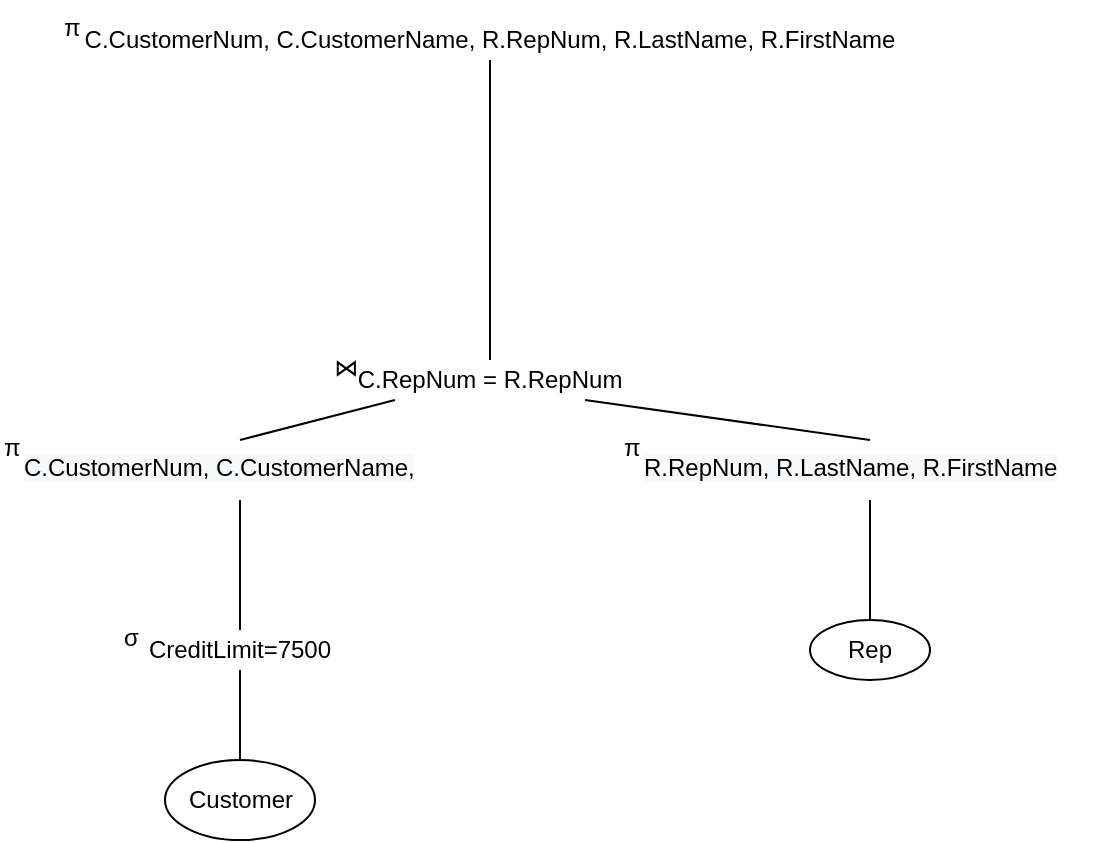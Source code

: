 <mxfile version="13.1.5" type="device"><diagram id="LvIfIVb4AId-aMroaQ3m" name="Page-1"><mxGraphModel dx="934" dy="553" grid="1" gridSize="10" guides="1" tooltips="1" connect="1" arrows="1" fold="1" page="1" pageScale="1" pageWidth="850" pageHeight="1100" math="0" shadow="0"><root><mxCell id="0"/><mxCell id="1" parent="0"/><mxCell id="iEb9lqp6_TKqTiGUdV---1" value="C.CustomerNum, C.CustomerName, R.RepNum, R.LastName, R.FirstName" style="text;html=1;strokeColor=none;fillColor=none;align=center;verticalAlign=middle;whiteSpace=wrap;rounded=0;" vertex="1" parent="1"><mxGeometry x="80" y="20" width="410" height="20" as="geometry"/></mxCell><mxCell id="iEb9lqp6_TKqTiGUdV---2" value="" style="endArrow=none;html=1;entryX=0.5;entryY=1;entryDx=0;entryDy=0;" edge="1" parent="1" target="iEb9lqp6_TKqTiGUdV---1"><mxGeometry width="50" height="50" relative="1" as="geometry"><mxPoint x="285" y="110" as="sourcePoint"/><mxPoint x="500" y="260" as="targetPoint"/></mxGeometry></mxCell><mxCell id="iEb9lqp6_TKqTiGUdV---7" value="C.RepNum = R.RepNum" style="text;html=1;strokeColor=none;fillColor=none;align=center;verticalAlign=middle;whiteSpace=wrap;rounded=0;" vertex="1" parent="1"><mxGeometry x="190" y="190" width="190" height="20" as="geometry"/></mxCell><mxCell id="iEb9lqp6_TKqTiGUdV---8" value="" style="endArrow=none;html=1;entryX=0.5;entryY=1;entryDx=0;entryDy=0;exitX=0.5;exitY=0;exitDx=0;exitDy=0;" edge="1" parent="1" source="iEb9lqp6_TKqTiGUdV---7"><mxGeometry width="50" height="50" relative="1" as="geometry"><mxPoint x="450" y="310" as="sourcePoint"/><mxPoint x="285" y="100" as="targetPoint"/></mxGeometry></mxCell><mxCell id="iEb9lqp6_TKqTiGUdV---10" value="Rep" style="ellipse;whiteSpace=wrap;html=1;" vertex="1" parent="1"><mxGeometry x="445" y="320" width="60" height="30" as="geometry"/></mxCell><mxCell id="iEb9lqp6_TKqTiGUdV---11" value="Customer" style="ellipse;whiteSpace=wrap;html=1;" vertex="1" parent="1"><mxGeometry x="122.5" y="390" width="75" height="40" as="geometry"/></mxCell><mxCell id="iEb9lqp6_TKqTiGUdV---12" value="" style="endArrow=none;html=1;entryX=0.5;entryY=1;entryDx=0;entryDy=0;exitX=0.5;exitY=0;exitDx=0;exitDy=0;" edge="1" parent="1" source="iEb9lqp6_TKqTiGUdV---11" target="iEb9lqp6_TKqTiGUdV---28"><mxGeometry width="50" height="50" relative="1" as="geometry"><mxPoint x="450" y="310" as="sourcePoint"/><mxPoint x="500" y="260" as="targetPoint"/></mxGeometry></mxCell><mxCell id="iEb9lqp6_TKqTiGUdV---13" value="" style="endArrow=none;html=1;entryX=0.75;entryY=1;entryDx=0;entryDy=0;exitX=0.5;exitY=0;exitDx=0;exitDy=0;" edge="1" parent="1" source="iEb9lqp6_TKqTiGUdV---26" target="iEb9lqp6_TKqTiGUdV---7"><mxGeometry width="50" height="50" relative="1" as="geometry"><mxPoint x="440" y="240" as="sourcePoint"/><mxPoint x="500" y="260" as="targetPoint"/></mxGeometry></mxCell><mxCell id="iEb9lqp6_TKqTiGUdV---23" value="&lt;!--StartFragment--&gt;&lt;span style=&quot;color: rgb(0, 0, 0); font-family: Helvetica; font-size: 12px; font-style: normal; font-variant-ligatures: normal; font-variant-caps: normal; font-weight: 400; letter-spacing: normal; orphans: 2; text-align: center; text-indent: 0px; text-transform: none; widows: 2; word-spacing: 0px; -webkit-text-stroke-width: 0px; background-color: rgb(248, 249, 250); text-decoration-style: initial; text-decoration-color: initial; float: none; display: inline !important;&quot;&gt;C.CustomerNum, C.CustomerName,&lt;/span&gt;&lt;!--EndFragment--&gt;" style="text;whiteSpace=wrap;html=1;" vertex="1" parent="1"><mxGeometry x="50" y="230" width="220" height="30" as="geometry"/></mxCell><mxCell id="iEb9lqp6_TKqTiGUdV---25" value="" style="endArrow=none;html=1;exitX=0.5;exitY=0;exitDx=0;exitDy=0;entryX=0.25;entryY=1;entryDx=0;entryDy=0;" edge="1" parent="1" source="iEb9lqp6_TKqTiGUdV---23" target="iEb9lqp6_TKqTiGUdV---7"><mxGeometry width="50" height="50" relative="1" as="geometry"><mxPoint x="280" y="170" as="sourcePoint"/><mxPoint x="330" y="120" as="targetPoint"/></mxGeometry></mxCell><mxCell id="iEb9lqp6_TKqTiGUdV---26" value="&lt;!--StartFragment--&gt;&lt;span style=&quot;color: rgb(0, 0, 0); font-family: Helvetica; font-size: 12px; font-style: normal; font-variant-ligatures: normal; font-variant-caps: normal; font-weight: 400; letter-spacing: normal; orphans: 2; text-align: center; text-indent: 0px; text-transform: none; widows: 2; word-spacing: 0px; -webkit-text-stroke-width: 0px; background-color: rgb(248, 249, 250); text-decoration-style: initial; text-decoration-color: initial; float: none; display: inline !important;&quot;&gt;R.RepNum, R.LastName, R.FirstName&lt;/span&gt;&lt;!--EndFragment--&gt;" style="text;whiteSpace=wrap;html=1;" vertex="1" parent="1"><mxGeometry x="360" y="230" width="230" height="30" as="geometry"/></mxCell><mxCell id="iEb9lqp6_TKqTiGUdV---27" value="" style="endArrow=none;html=1;entryX=0.5;entryY=1;entryDx=0;entryDy=0;exitX=0.5;exitY=0;exitDx=0;exitDy=0;" edge="1" parent="1" source="iEb9lqp6_TKqTiGUdV---10" target="iEb9lqp6_TKqTiGUdV---26"><mxGeometry width="50" height="50" relative="1" as="geometry"><mxPoint x="162.5" y="320" as="sourcePoint"/><mxPoint x="170" y="270" as="targetPoint"/></mxGeometry></mxCell><mxCell id="iEb9lqp6_TKqTiGUdV---28" value="CreditLimit=7500" style="text;html=1;strokeColor=none;fillColor=none;align=center;verticalAlign=middle;whiteSpace=wrap;rounded=0;" vertex="1" parent="1"><mxGeometry x="100" y="325" width="120" height="20" as="geometry"/></mxCell><mxCell id="iEb9lqp6_TKqTiGUdV---29" value="" style="endArrow=none;html=1;exitX=0.5;exitY=0;exitDx=0;exitDy=0;entryX=0.5;entryY=1;entryDx=0;entryDy=0;" edge="1" parent="1" source="iEb9lqp6_TKqTiGUdV---28" target="iEb9lqp6_TKqTiGUdV---23"><mxGeometry width="50" height="50" relative="1" as="geometry"><mxPoint x="110" y="310" as="sourcePoint"/><mxPoint x="190" y="300" as="targetPoint"/></mxGeometry></mxCell><mxCell id="iEb9lqp6_TKqTiGUdV---30" value="⋈" style="text;whiteSpace=wrap;html=1;" vertex="1" parent="1"><mxGeometry x="205" y="180" width="20" height="30" as="geometry"/></mxCell><mxCell id="iEb9lqp6_TKqTiGUdV---31" value="σ" style="text;whiteSpace=wrap;html=1;" vertex="1" parent="1"><mxGeometry x="100" y="315" width="10" height="30" as="geometry"/></mxCell><mxCell id="iEb9lqp6_TKqTiGUdV---33" value="π" style="text;whiteSpace=wrap;html=1;" vertex="1" parent="1"><mxGeometry x="40" y="220" width="30" height="30" as="geometry"/></mxCell><mxCell id="iEb9lqp6_TKqTiGUdV---34" value="π" style="text;whiteSpace=wrap;html=1;" vertex="1" parent="1"><mxGeometry x="350" y="220" width="30" height="30" as="geometry"/></mxCell><mxCell id="iEb9lqp6_TKqTiGUdV---35" value="π" style="text;whiteSpace=wrap;html=1;" vertex="1" parent="1"><mxGeometry x="70" y="10" width="10" height="30" as="geometry"/></mxCell></root></mxGraphModel></diagram></mxfile>